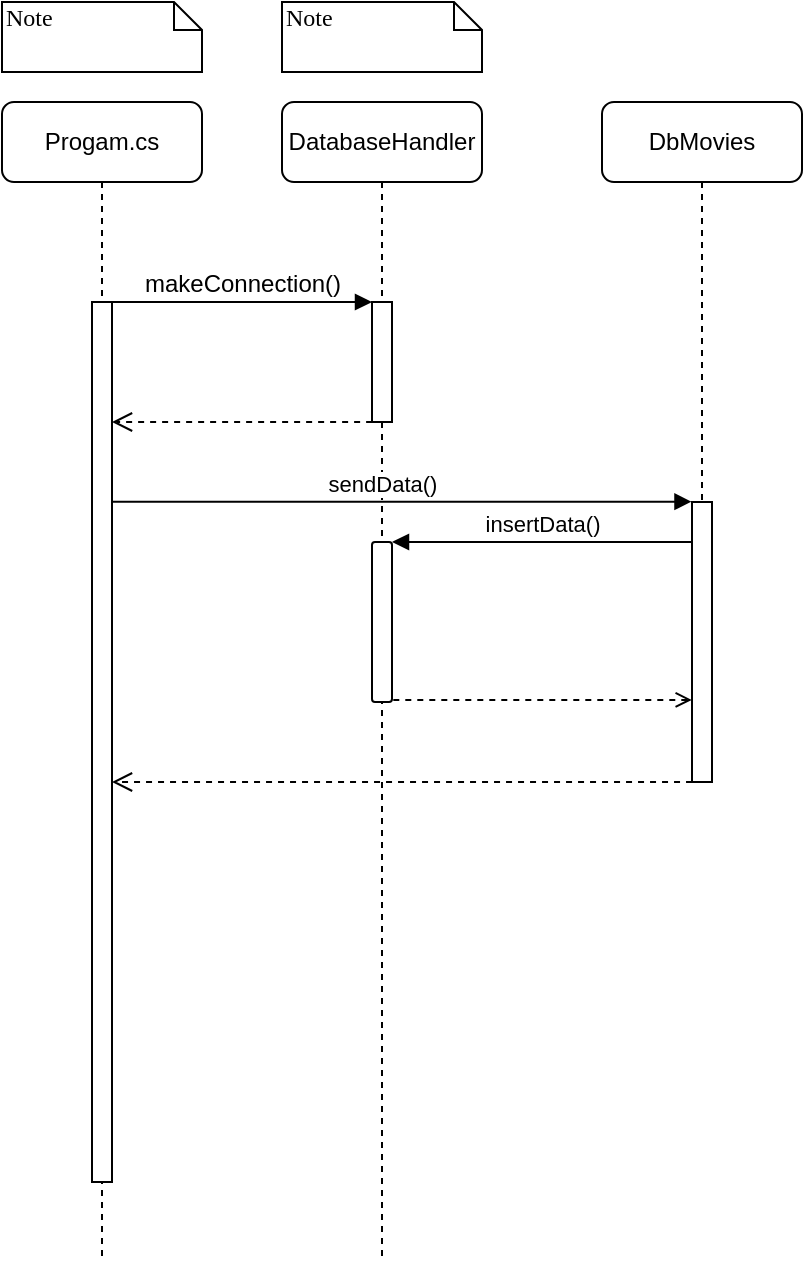 <mxfile version="14.1.8" type="device"><diagram name="Page-1" id="13e1069c-82ec-6db2-03f1-153e76fe0fe0"><mxGraphModel dx="480" dy="272" grid="1" gridSize="10" guides="1" tooltips="1" connect="1" arrows="1" fold="1" page="1" pageScale="1" pageWidth="1100" pageHeight="850" background="#ffffff" math="0" shadow="0"><root><mxCell id="0"/><mxCell id="1" parent="0"/><mxCell id="7baba1c4bc27f4b0-2" value="&lt;font face=&quot;Helvetica&quot;&gt;DatabaseHandler&lt;/font&gt;" style="shape=umlLifeline;perimeter=lifelinePerimeter;whiteSpace=wrap;html=1;container=1;collapsible=0;recursiveResize=0;outlineConnect=0;rounded=1;shadow=0;comic=0;labelBackgroundColor=none;strokeWidth=1;fontFamily=Verdana;fontSize=12;align=center;" parent="1" vertex="1"><mxGeometry x="240" y="80" width="100" height="580" as="geometry"/></mxCell><mxCell id="7baba1c4bc27f4b0-10" value="" style="html=1;points=[];perimeter=orthogonalPerimeter;rounded=0;shadow=0;comic=0;labelBackgroundColor=none;strokeWidth=1;fontFamily=Verdana;fontSize=12;align=center;" parent="7baba1c4bc27f4b0-2" vertex="1"><mxGeometry x="45" y="100" width="10" height="60" as="geometry"/></mxCell><mxCell id="b4sWG2VgUHwKV_kY9uco-6" value="" style="html=1;points=[];perimeter=orthogonalPerimeter;rounded=1;" vertex="1" parent="7baba1c4bc27f4b0-2"><mxGeometry x="45" y="220" width="10" height="80" as="geometry"/></mxCell><mxCell id="b4sWG2VgUHwKV_kY9uco-7" value="insertData()" style="html=1;verticalAlign=bottom;endArrow=none;labelBackgroundColor=none;startArrow=block;startFill=1;endFill=0;" edge="1" parent="7baba1c4bc27f4b0-2" target="b4sWG2VgUHwKV_kY9uco-2"><mxGeometry width="80" relative="1" as="geometry"><mxPoint x="55" y="220" as="sourcePoint"/><mxPoint x="200" y="220" as="targetPoint"/><Array as="points"><mxPoint x="200" y="220"/></Array></mxGeometry></mxCell><mxCell id="7baba1c4bc27f4b0-8" value="&lt;font face=&quot;Helvetica&quot;&gt;Progam.cs&lt;/font&gt;" style="shape=umlLifeline;perimeter=lifelinePerimeter;whiteSpace=wrap;html=1;container=1;collapsible=0;recursiveResize=0;outlineConnect=0;rounded=1;shadow=0;comic=0;labelBackgroundColor=none;strokeWidth=1;fontFamily=Verdana;fontSize=12;align=center;" parent="1" vertex="1"><mxGeometry x="100" y="80" width="100" height="580" as="geometry"/></mxCell><mxCell id="7baba1c4bc27f4b0-9" value="" style="html=1;points=[];perimeter=orthogonalPerimeter;rounded=0;shadow=0;comic=0;labelBackgroundColor=none;strokeWidth=1;fontFamily=Verdana;fontSize=12;align=center;" parent="7baba1c4bc27f4b0-8" vertex="1"><mxGeometry x="45" y="100" width="10" height="440" as="geometry"/></mxCell><mxCell id="7baba1c4bc27f4b0-11" value="&lt;font face=&quot;Helvetica&quot;&gt;makeConnection()&lt;/font&gt;" style="html=1;verticalAlign=bottom;endArrow=block;entryX=0;entryY=0;labelBackgroundColor=none;fontFamily=Verdana;fontSize=12;edgeStyle=elbowEdgeStyle;elbow=vertical;labelBorderColor=none;" parent="1" source="7baba1c4bc27f4b0-9" target="7baba1c4bc27f4b0-10" edge="1"><mxGeometry relative="1" as="geometry"><mxPoint x="220" y="190" as="sourcePoint"/><mxPoint as="offset"/></mxGeometry></mxCell><mxCell id="7baba1c4bc27f4b0-40" value="Note" style="shape=note;whiteSpace=wrap;html=1;size=14;verticalAlign=top;align=left;spacingTop=-6;rounded=0;shadow=0;comic=0;labelBackgroundColor=none;strokeWidth=1;fontFamily=Verdana;fontSize=12" parent="1" vertex="1"><mxGeometry x="100" y="30" width="100" height="35" as="geometry"/></mxCell><mxCell id="7baba1c4bc27f4b0-41" value="Note" style="shape=note;whiteSpace=wrap;html=1;size=14;verticalAlign=top;align=left;spacingTop=-6;rounded=0;shadow=0;comic=0;labelBackgroundColor=none;strokeWidth=1;fontFamily=Verdana;fontSize=12" parent="1" vertex="1"><mxGeometry x="240" y="30" width="100" height="35" as="geometry"/></mxCell><mxCell id="b4sWG2VgUHwKV_kY9uco-1" value="" style="html=1;verticalAlign=bottom;endArrow=open;dashed=1;endSize=8;exitX=0.006;exitY=1;exitDx=0;exitDy=0;exitPerimeter=0;" edge="1" parent="1" source="7baba1c4bc27f4b0-10" target="7baba1c4bc27f4b0-9"><mxGeometry relative="1" as="geometry"><mxPoint x="280" y="240" as="sourcePoint"/><mxPoint x="200" y="240" as="targetPoint"/></mxGeometry></mxCell><mxCell id="b4sWG2VgUHwKV_kY9uco-3" value="sendData()" style="html=1;verticalAlign=bottom;endArrow=block;exitX=1.035;exitY=0.227;exitDx=0;exitDy=0;exitPerimeter=0;entryX=-0.026;entryY=-0.001;entryDx=0;entryDy=0;entryPerimeter=0;labelBackgroundColor=#ffffff;" edge="1" parent="1" source="7baba1c4bc27f4b0-9" target="b4sWG2VgUHwKV_kY9uco-2"><mxGeometry x="-0.069" width="80" relative="1" as="geometry"><mxPoint x="160" y="280" as="sourcePoint"/><mxPoint x="280" y="280" as="targetPoint"/><mxPoint as="offset"/></mxGeometry></mxCell><mxCell id="b4sWG2VgUHwKV_kY9uco-5" value="DbMovies" style="shape=umlLifeline;perimeter=lifelinePerimeter;whiteSpace=wrap;html=1;container=1;collapsible=0;recursiveResize=0;outlineConnect=0;rounded=1;" vertex="1" parent="1"><mxGeometry x="400" y="80" width="100" height="340" as="geometry"/></mxCell><mxCell id="b4sWG2VgUHwKV_kY9uco-2" value="" style="html=1;points=[];perimeter=orthogonalPerimeter;" vertex="1" parent="b4sWG2VgUHwKV_kY9uco-5"><mxGeometry x="45" y="200" width="10" height="140" as="geometry"/></mxCell><mxCell id="b4sWG2VgUHwKV_kY9uco-8" value="" style="html=1;verticalAlign=bottom;endArrow=none;dashed=1;endSize=8;labelBackgroundColor=none;exitX=-0.012;exitY=0.707;exitDx=0;exitDy=0;exitPerimeter=0;startArrow=open;startFill=0;endFill=0;" edge="1" parent="1" source="b4sWG2VgUHwKV_kY9uco-2" target="b4sWG2VgUHwKV_kY9uco-6"><mxGeometry relative="1" as="geometry"><mxPoint x="445" y="380" as="sourcePoint"/><mxPoint x="365" y="380" as="targetPoint"/></mxGeometry></mxCell><mxCell id="b4sWG2VgUHwKV_kY9uco-9" value="" style="html=1;verticalAlign=bottom;endArrow=open;dashed=1;endSize=8;labelBackgroundColor=none;exitX=0.002;exitY=1;exitDx=0;exitDy=0;exitPerimeter=0;" edge="1" parent="1" source="b4sWG2VgUHwKV_kY9uco-2"><mxGeometry relative="1" as="geometry"><mxPoint x="410" y="420" as="sourcePoint"/><mxPoint x="155" y="420" as="targetPoint"/></mxGeometry></mxCell></root></mxGraphModel></diagram></mxfile>